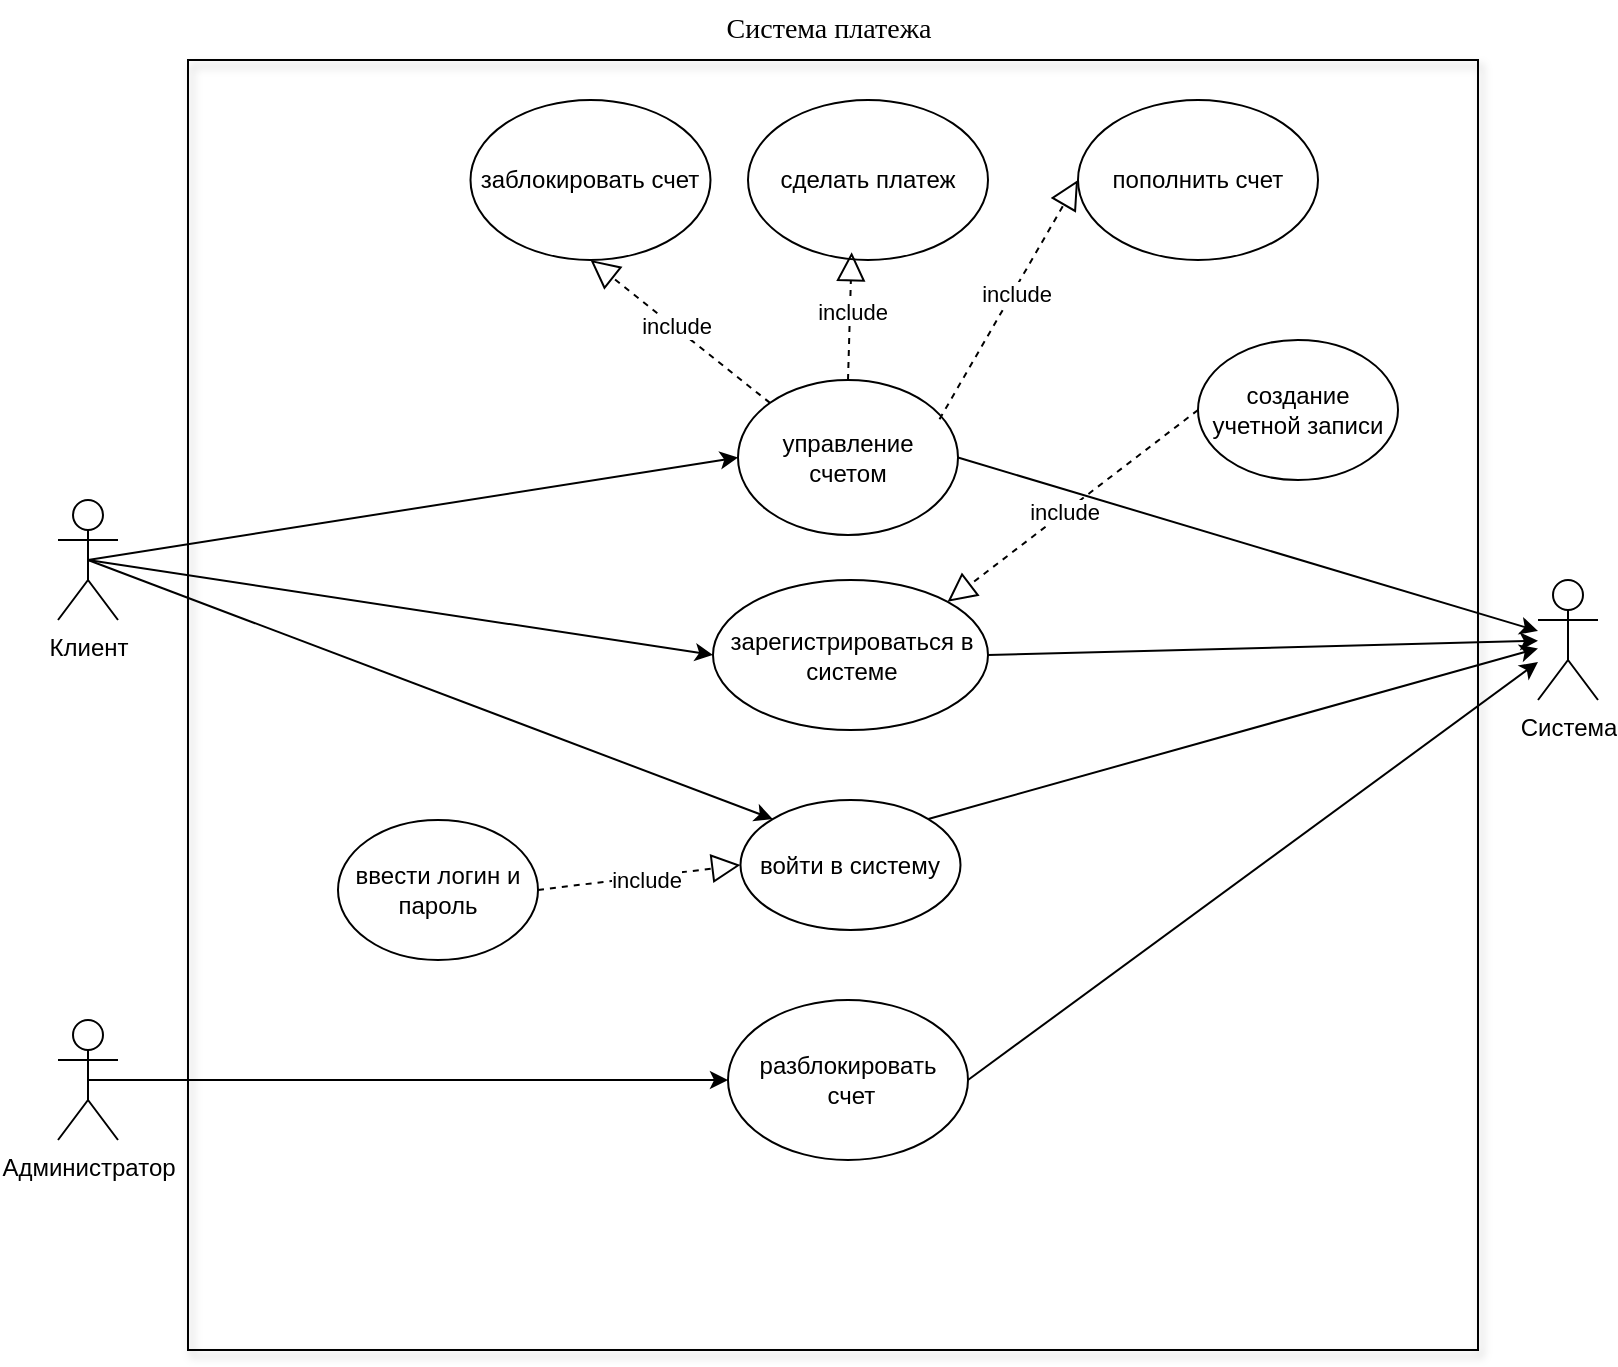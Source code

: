 <mxfile version="25.0.1" pages="5">
  <diagram id="S5jB3RNf4z_kN3XC4teQ" name="Диаграмма вариантов использования">
    <mxGraphModel dx="758" dy="463" grid="1" gridSize="10" guides="1" tooltips="1" connect="1" arrows="1" fold="1" page="1" pageScale="1" pageWidth="827" pageHeight="1169" math="0" shadow="0">
      <root>
        <mxCell id="0" />
        <mxCell id="1" parent="0" />
        <mxCell id="NE3zu6pSQS71SdSvgSr_-8" value="" style="whiteSpace=wrap;html=1;aspect=fixed;fillColor=none;shadow=1;" parent="1" vertex="1">
          <mxGeometry x="95" y="40" width="645" height="645" as="geometry" />
        </mxCell>
        <mxCell id="ySD_nAo9WdKDMx2WZL_W-29" value="Клиент" style="shape=umlActor;verticalLabelPosition=bottom;verticalAlign=top;html=1;outlineConnect=0;" parent="1" vertex="1">
          <mxGeometry x="30" y="260" width="30" height="60" as="geometry" />
        </mxCell>
        <mxCell id="ySD_nAo9WdKDMx2WZL_W-30" value="Администратор" style="shape=umlActor;verticalLabelPosition=bottom;verticalAlign=top;html=1;outlineConnect=0;" parent="1" vertex="1">
          <mxGeometry x="30" y="520" width="30" height="60" as="geometry" />
        </mxCell>
        <mxCell id="ySD_nAo9WdKDMx2WZL_W-32" value="управление &lt;br&gt;счетом" style="ellipse;whiteSpace=wrap;html=1;" parent="1" vertex="1">
          <mxGeometry x="370" y="200" width="110" height="77.5" as="geometry" />
        </mxCell>
        <mxCell id="ySD_nAo9WdKDMx2WZL_W-33" value="зарегистрироваться в системе" style="ellipse;whiteSpace=wrap;html=1;" parent="1" vertex="1">
          <mxGeometry x="357.5" y="300" width="137.5" height="75" as="geometry" />
        </mxCell>
        <mxCell id="ySD_nAo9WdKDMx2WZL_W-35" value="заблокировать счет" style="ellipse;whiteSpace=wrap;html=1;" parent="1" vertex="1">
          <mxGeometry x="236.25" y="60" width="120" height="80" as="geometry" />
        </mxCell>
        <mxCell id="ySD_nAo9WdKDMx2WZL_W-36" value="сделать платеж" style="ellipse;whiteSpace=wrap;html=1;" parent="1" vertex="1">
          <mxGeometry x="375" y="60" width="120" height="80" as="geometry" />
        </mxCell>
        <mxCell id="ySD_nAo9WdKDMx2WZL_W-37" value="пополнить счет" style="ellipse;whiteSpace=wrap;html=1;" parent="1" vertex="1">
          <mxGeometry x="540" y="60" width="120" height="80" as="geometry" />
        </mxCell>
        <mxCell id="ySD_nAo9WdKDMx2WZL_W-40" value="" style="endArrow=block;dashed=1;endFill=0;endSize=12;html=1;rounded=0;entryX=0;entryY=0.5;entryDx=0;entryDy=0;exitX=0.916;exitY=0.253;exitDx=0;exitDy=0;exitPerimeter=0;" parent="1" source="ySD_nAo9WdKDMx2WZL_W-32" target="ySD_nAo9WdKDMx2WZL_W-37" edge="1">
          <mxGeometry width="160" relative="1" as="geometry">
            <mxPoint x="160" y="470" as="sourcePoint" />
            <mxPoint x="265" y="472" as="targetPoint" />
          </mxGeometry>
        </mxCell>
        <mxCell id="ySD_nAo9WdKDMx2WZL_W-41" value="include" style="edgeLabel;html=1;align=center;verticalAlign=middle;resizable=0;points=[];" parent="ySD_nAo9WdKDMx2WZL_W-40" vertex="1" connectable="0">
          <mxGeometry x="0.067" y="-1" relative="1" as="geometry">
            <mxPoint as="offset" />
          </mxGeometry>
        </mxCell>
        <mxCell id="ySD_nAo9WdKDMx2WZL_W-44" value="" style="endArrow=block;dashed=1;endFill=0;endSize=12;html=1;rounded=0;entryX=0.5;entryY=1;entryDx=0;entryDy=0;exitX=0;exitY=0;exitDx=0;exitDy=0;" parent="1" source="ySD_nAo9WdKDMx2WZL_W-32" target="ySD_nAo9WdKDMx2WZL_W-35" edge="1">
          <mxGeometry width="160" relative="1" as="geometry">
            <mxPoint x="241" y="379" as="sourcePoint" />
            <mxPoint x="270" y="450" as="targetPoint" />
          </mxGeometry>
        </mxCell>
        <mxCell id="ySD_nAo9WdKDMx2WZL_W-45" value="include" style="edgeLabel;html=1;align=center;verticalAlign=middle;resizable=0;points=[];" parent="ySD_nAo9WdKDMx2WZL_W-44" vertex="1" connectable="0">
          <mxGeometry x="0.067" y="-1" relative="1" as="geometry">
            <mxPoint as="offset" />
          </mxGeometry>
        </mxCell>
        <mxCell id="ySD_nAo9WdKDMx2WZL_W-46" value="" style="endArrow=block;dashed=1;endFill=0;endSize=12;html=1;rounded=0;entryX=0.432;entryY=0.951;entryDx=0;entryDy=0;exitX=0.5;exitY=0;exitDx=0;exitDy=0;entryPerimeter=0;" parent="1" source="ySD_nAo9WdKDMx2WZL_W-32" target="ySD_nAo9WdKDMx2WZL_W-36" edge="1">
          <mxGeometry width="160" relative="1" as="geometry">
            <mxPoint x="251" y="389" as="sourcePoint" />
            <mxPoint x="280" y="460" as="targetPoint" />
          </mxGeometry>
        </mxCell>
        <mxCell id="ySD_nAo9WdKDMx2WZL_W-47" value="include" style="edgeLabel;html=1;align=center;verticalAlign=middle;resizable=0;points=[];" parent="ySD_nAo9WdKDMx2WZL_W-46" vertex="1" connectable="0">
          <mxGeometry x="0.067" y="-1" relative="1" as="geometry">
            <mxPoint as="offset" />
          </mxGeometry>
        </mxCell>
        <mxCell id="ySD_nAo9WdKDMx2WZL_W-52" value="разблокировать&lt;br&gt;&amp;nbsp;счет" style="ellipse;whiteSpace=wrap;html=1;" parent="1" vertex="1">
          <mxGeometry x="365" y="510" width="120" height="80" as="geometry" />
        </mxCell>
        <mxCell id="ySD_nAo9WdKDMx2WZL_W-54" value="" style="endArrow=classic;html=1;rounded=0;exitX=0.5;exitY=0.5;exitDx=0;exitDy=0;exitPerimeter=0;" parent="1" source="ySD_nAo9WdKDMx2WZL_W-30" edge="1" target="ySD_nAo9WdKDMx2WZL_W-52">
          <mxGeometry width="50" height="50" relative="1" as="geometry">
            <mxPoint x="241" y="585" as="sourcePoint" />
            <mxPoint x="200" y="550" as="targetPoint" />
          </mxGeometry>
        </mxCell>
        <mxCell id="TH_V3ctTeoLqo03o-e9a-1" value="ввести логин и пароль" style="ellipse;whiteSpace=wrap;html=1;" parent="1" vertex="1">
          <mxGeometry x="170" y="420" width="100" height="70" as="geometry" />
        </mxCell>
        <mxCell id="TH_V3ctTeoLqo03o-e9a-2" value="войти в систему" style="ellipse;whiteSpace=wrap;html=1;" parent="1" vertex="1">
          <mxGeometry x="371.25" y="410" width="110" height="65" as="geometry" />
        </mxCell>
        <mxCell id="TH_V3ctTeoLqo03o-e9a-4" value="" style="endArrow=classic;html=1;rounded=0;entryX=0;entryY=0;entryDx=0;entryDy=0;exitX=0.5;exitY=0.5;exitDx=0;exitDy=0;exitPerimeter=0;" parent="1" source="ySD_nAo9WdKDMx2WZL_W-29" target="TH_V3ctTeoLqo03o-e9a-2" edge="1">
          <mxGeometry width="50" height="50" relative="1" as="geometry">
            <mxPoint x="90" y="270" as="sourcePoint" />
            <mxPoint x="230" y="340" as="targetPoint" />
          </mxGeometry>
        </mxCell>
        <mxCell id="TH_V3ctTeoLqo03o-e9a-5" value="" style="endArrow=block;dashed=1;endFill=0;endSize=12;html=1;rounded=0;entryX=0;entryY=0.5;entryDx=0;entryDy=0;exitX=1;exitY=0.5;exitDx=0;exitDy=0;" parent="1" source="TH_V3ctTeoLqo03o-e9a-1" target="TH_V3ctTeoLqo03o-e9a-2" edge="1">
          <mxGeometry width="160" relative="1" as="geometry">
            <mxPoint x="278" y="355" as="sourcePoint" />
            <mxPoint x="374" y="400" as="targetPoint" />
          </mxGeometry>
        </mxCell>
        <mxCell id="TH_V3ctTeoLqo03o-e9a-6" value="include" style="edgeLabel;html=1;align=center;verticalAlign=middle;resizable=0;points=[];" parent="TH_V3ctTeoLqo03o-e9a-5" vertex="1" connectable="0">
          <mxGeometry x="0.067" y="-1" relative="1" as="geometry">
            <mxPoint as="offset" />
          </mxGeometry>
        </mxCell>
        <mxCell id="BvJopQ_EHUDISrUeUlF2-1" value="создание учетной записи" style="ellipse;whiteSpace=wrap;html=1;" parent="1" vertex="1">
          <mxGeometry x="600" y="180" width="100" height="70" as="geometry" />
        </mxCell>
        <mxCell id="BvJopQ_EHUDISrUeUlF2-4" value="" style="endArrow=block;dashed=1;endFill=0;endSize=12;html=1;rounded=0;entryX=1;entryY=0;entryDx=0;entryDy=0;exitX=0;exitY=0.5;exitDx=0;exitDy=0;" parent="1" source="BvJopQ_EHUDISrUeUlF2-1" target="ySD_nAo9WdKDMx2WZL_W-33" edge="1">
          <mxGeometry width="160" relative="1" as="geometry">
            <mxPoint x="59.25" y="145" as="sourcePoint" />
            <mxPoint x="46.25" y="75" as="targetPoint" />
          </mxGeometry>
        </mxCell>
        <mxCell id="BvJopQ_EHUDISrUeUlF2-5" value="include" style="edgeLabel;html=1;align=center;verticalAlign=middle;resizable=0;points=[];" parent="BvJopQ_EHUDISrUeUlF2-4" vertex="1" connectable="0">
          <mxGeometry x="0.067" y="-1" relative="1" as="geometry">
            <mxPoint as="offset" />
          </mxGeometry>
        </mxCell>
        <mxCell id="mtSP88YfW3_ZepdUthJt-8" value="&lt;font style=&quot;font-size: 14px;&quot; face=&quot;Times New Roman&quot;&gt;Система платежа&lt;/font&gt;" style="text;html=1;align=center;verticalAlign=middle;resizable=0;points=[];autosize=1;strokeColor=none;fillColor=none;" parent="1" vertex="1">
          <mxGeometry x="350" y="10" width="130" height="30" as="geometry" />
        </mxCell>
        <mxCell id="mtSP88YfW3_ZepdUthJt-9" value="" style="endArrow=classic;html=1;rounded=0;entryX=0;entryY=0.5;entryDx=0;entryDy=0;exitX=0.5;exitY=0.5;exitDx=0;exitDy=0;exitPerimeter=0;" parent="1" source="ySD_nAo9WdKDMx2WZL_W-29" target="ySD_nAo9WdKDMx2WZL_W-33" edge="1">
          <mxGeometry width="50" height="50" relative="1" as="geometry">
            <mxPoint x="100" y="280" as="sourcePoint" />
            <mxPoint x="260" y="325" as="targetPoint" />
          </mxGeometry>
        </mxCell>
        <mxCell id="mtSP88YfW3_ZepdUthJt-10" value="" style="endArrow=classic;html=1;rounded=0;entryX=0;entryY=0.5;entryDx=0;entryDy=0;exitX=0.5;exitY=0.5;exitDx=0;exitDy=0;exitPerimeter=0;" parent="1" source="ySD_nAo9WdKDMx2WZL_W-29" target="ySD_nAo9WdKDMx2WZL_W-32" edge="1">
          <mxGeometry width="50" height="50" relative="1" as="geometry">
            <mxPoint x="80" y="260" as="sourcePoint" />
            <mxPoint x="266" y="300" as="targetPoint" />
          </mxGeometry>
        </mxCell>
        <mxCell id="NE3zu6pSQS71SdSvgSr_-1" value="Система" style="shape=umlActor;verticalLabelPosition=bottom;verticalAlign=top;html=1;outlineConnect=0;" parent="1" vertex="1">
          <mxGeometry x="770" y="300" width="30" height="60" as="geometry" />
        </mxCell>
        <mxCell id="NE3zu6pSQS71SdSvgSr_-6" value="" style="endArrow=classic;html=1;rounded=0;exitX=1;exitY=0.5;exitDx=0;exitDy=0;" parent="1" source="ySD_nAo9WdKDMx2WZL_W-32" target="NE3zu6pSQS71SdSvgSr_-1" edge="1">
          <mxGeometry width="50" height="50" relative="1" as="geometry">
            <mxPoint x="55" y="249" as="sourcePoint" />
            <mxPoint x="380" y="249" as="targetPoint" />
          </mxGeometry>
        </mxCell>
        <mxCell id="NE3zu6pSQS71SdSvgSr_-7" value="" style="endArrow=classic;html=1;rounded=0;exitX=1;exitY=0.5;exitDx=0;exitDy=0;" parent="1" source="ySD_nAo9WdKDMx2WZL_W-33" target="NE3zu6pSQS71SdSvgSr_-1" edge="1">
          <mxGeometry width="50" height="50" relative="1" as="geometry">
            <mxPoint x="55" y="300" as="sourcePoint" />
            <mxPoint x="388" y="374" as="targetPoint" />
          </mxGeometry>
        </mxCell>
        <mxCell id="NE3zu6pSQS71SdSvgSr_-9" value="" style="endArrow=classic;html=1;rounded=0;exitX=1;exitY=0;exitDx=0;exitDy=0;" parent="1" source="TH_V3ctTeoLqo03o-e9a-2" target="NE3zu6pSQS71SdSvgSr_-1" edge="1">
          <mxGeometry width="50" height="50" relative="1" as="geometry">
            <mxPoint x="485" y="374" as="sourcePoint" />
            <mxPoint x="780" y="342" as="targetPoint" />
          </mxGeometry>
        </mxCell>
        <mxCell id="WjvAaNgjWjqc1MagvcUB-4" value="" style="endArrow=classic;html=1;rounded=0;exitX=1;exitY=0.5;exitDx=0;exitDy=0;" edge="1" parent="1" source="ySD_nAo9WdKDMx2WZL_W-52" target="NE3zu6pSQS71SdSvgSr_-1">
          <mxGeometry width="50" height="50" relative="1" as="geometry">
            <mxPoint x="460" y="510" as="sourcePoint" />
            <mxPoint x="675" y="510" as="targetPoint" />
          </mxGeometry>
        </mxCell>
      </root>
    </mxGraphModel>
  </diagram>
  <diagram id="C5RBs43oDa-KdzZeNtuy" name="Диаграмма классов">
    <mxGraphModel dx="910" dy="556" grid="1" gridSize="10" guides="1" tooltips="1" connect="1" arrows="1" fold="1" page="1" pageScale="1" pageWidth="827" pageHeight="1169" math="0" shadow="0">
      <root>
        <mxCell id="WIyWlLk6GJQsqaUBKTNV-0" />
        <mxCell id="WIyWlLk6GJQsqaUBKTNV-1" parent="WIyWlLk6GJQsqaUBKTNV-0" />
        <mxCell id="zkfFHV4jXpPFQw0GAbJ--17" value="Client" style="swimlane;fontStyle=0;align=center;verticalAlign=top;childLayout=stackLayout;horizontal=1;startSize=26;horizontalStack=0;resizeParent=1;resizeLast=0;collapsible=1;marginBottom=0;rounded=0;shadow=0;strokeWidth=1;" parent="WIyWlLk6GJQsqaUBKTNV-1" vertex="1">
          <mxGeometry x="40" y="450" width="160" height="150" as="geometry">
            <mxRectangle x="110" y="150" width="160" height="26" as="alternateBounds" />
          </mxGeometry>
        </mxCell>
        <mxCell id="zkfFHV4jXpPFQw0GAbJ--18" value="+name: string" style="text;align=left;verticalAlign=top;spacingLeft=4;spacingRight=4;overflow=hidden;rotatable=0;points=[[0,0.5],[1,0.5]];portConstraint=eastwest;" parent="zkfFHV4jXpPFQw0GAbJ--17" vertex="1">
          <mxGeometry y="26" width="160" height="26" as="geometry" />
        </mxCell>
        <mxCell id="QOVY-DRgs34qKNLpa5w6-10" value="&amp;nbsp;+credtCards: string" style="text;strokeColor=none;align=left;fillColor=none;html=1;verticalAlign=middle;whiteSpace=wrap;rounded=0;" parent="zkfFHV4jXpPFQw0GAbJ--17" vertex="1">
          <mxGeometry y="52" width="160" height="30" as="geometry" />
        </mxCell>
        <mxCell id="zkfFHV4jXpPFQw0GAbJ--23" value="" style="line;html=1;strokeWidth=1;align=left;verticalAlign=middle;spacingTop=-1;spacingLeft=3;spacingRight=3;rotatable=0;labelPosition=right;points=[];portConstraint=eastwest;" parent="zkfFHV4jXpPFQw0GAbJ--17" vertex="1">
          <mxGeometry y="82" width="160" height="8" as="geometry" />
        </mxCell>
        <mxCell id="QOVY-DRgs34qKNLpa5w6-11" value="+viewInfo(string login, string pasword)" style="text;strokeColor=none;align=left;fillColor=none;html=1;verticalAlign=middle;whiteSpace=wrap;rounded=0;" parent="zkfFHV4jXpPFQw0GAbJ--17" vertex="1">
          <mxGeometry y="90" width="160" height="30" as="geometry" />
        </mxCell>
        <mxCell id="QOVY-DRgs34qKNLpa5w6-12" value="+MakePayment(long account)" style="text;strokeColor=none;align=left;fillColor=none;html=1;verticalAlign=middle;whiteSpace=wrap;rounded=0;" parent="zkfFHV4jXpPFQw0GAbJ--17" vertex="1">
          <mxGeometry y="120" width="160" height="30" as="geometry" />
        </mxCell>
        <mxCell id="QOVY-DRgs34qKNLpa5w6-0" value="Account" style="swimlane;fontStyle=0;align=center;verticalAlign=top;childLayout=stackLayout;horizontal=1;startSize=26;horizontalStack=0;resizeParent=1;resizeLast=0;collapsible=1;marginBottom=0;rounded=0;shadow=0;strokeWidth=1;" parent="WIyWlLk6GJQsqaUBKTNV-1" vertex="1">
          <mxGeometry x="560" y="410" width="160" height="184" as="geometry">
            <mxRectangle x="550" y="140" width="160" height="26" as="alternateBounds" />
          </mxGeometry>
        </mxCell>
        <mxCell id="AaD7pAwFQAbo9yjy1rou-8" value="- balance: long" style="text;strokeColor=none;align=left;fillColor=none;html=1;verticalAlign=middle;whiteSpace=wrap;rounded=0;" parent="QOVY-DRgs34qKNLpa5w6-0" vertex="1">
          <mxGeometry y="26" width="160" height="30" as="geometry" />
        </mxCell>
        <mxCell id="AaD7pAwFQAbo9yjy1rou-9" value="- isActive: bool" style="text;strokeColor=none;align=left;fillColor=none;html=1;verticalAlign=middle;whiteSpace=wrap;rounded=0;" parent="QOVY-DRgs34qKNLpa5w6-0" vertex="1">
          <mxGeometry y="56" width="160" height="30" as="geometry" />
        </mxCell>
        <mxCell id="QOVY-DRgs34qKNLpa5w6-2" value="" style="line;html=1;strokeWidth=1;align=left;verticalAlign=middle;spacingTop=-1;spacingLeft=3;spacingRight=3;rotatable=0;labelPosition=right;points=[];portConstraint=eastwest;" parent="QOVY-DRgs34qKNLpa5w6-0" vertex="1">
          <mxGeometry y="86" width="160" height="8" as="geometry" />
        </mxCell>
        <mxCell id="AEa_0MZOYE8iyJacwJ1c-0" value="+ ReplenishAccount(ulong number)" style="text;strokeColor=none;align=left;fillColor=none;html=1;verticalAlign=middle;whiteSpace=wrap;rounded=0;" parent="QOVY-DRgs34qKNLpa5w6-0" vertex="1">
          <mxGeometry y="94" width="160" height="30" as="geometry" />
        </mxCell>
        <mxCell id="AEa_0MZOYE8iyJacwJ1c-1" value="+BlockAccount(ulong number)" style="text;strokeColor=none;align=left;fillColor=none;html=1;verticalAlign=middle;whiteSpace=wrap;rounded=0;" parent="QOVY-DRgs34qKNLpa5w6-0" vertex="1">
          <mxGeometry y="124" width="160" height="30" as="geometry" />
        </mxCell>
        <mxCell id="AEa_0MZOYE8iyJacwJ1c-2" value="+MakePayment(long account)" style="text;strokeColor=none;align=left;fillColor=none;html=1;verticalAlign=middle;whiteSpace=wrap;rounded=0;" parent="QOVY-DRgs34qKNLpa5w6-0" vertex="1">
          <mxGeometry y="154" width="160" height="30" as="geometry" />
        </mxCell>
        <mxCell id="QOVY-DRgs34qKNLpa5w6-13" value="User" style="swimlane;fontStyle=0;align=center;verticalAlign=top;childLayout=stackLayout;horizontal=1;startSize=26;horizontalStack=0;resizeParent=1;resizeLast=0;collapsible=1;marginBottom=0;rounded=0;shadow=0;strokeWidth=1;" parent="WIyWlLk6GJQsqaUBKTNV-1" vertex="1">
          <mxGeometry x="40" y="190" width="160" height="180" as="geometry">
            <mxRectangle x="110" y="150" width="160" height="26" as="alternateBounds" />
          </mxGeometry>
        </mxCell>
        <mxCell id="QOVY-DRgs34qKNLpa5w6-14" value="+login: string" style="text;align=left;verticalAlign=top;spacingLeft=4;spacingRight=4;overflow=hidden;rotatable=0;points=[[0,0.5],[1,0.5]];portConstraint=eastwest;" parent="QOVY-DRgs34qKNLpa5w6-13" vertex="1">
          <mxGeometry y="26" width="160" height="26" as="geometry" />
        </mxCell>
        <mxCell id="QOVY-DRgs34qKNLpa5w6-15" value="&amp;nbsp;+password: string" style="text;strokeColor=none;align=left;fillColor=none;html=1;verticalAlign=middle;whiteSpace=wrap;rounded=0;" parent="QOVY-DRgs34qKNLpa5w6-13" vertex="1">
          <mxGeometry y="52" width="160" height="30" as="geometry" />
        </mxCell>
        <mxCell id="QOVY-DRgs34qKNLpa5w6-20" value="&amp;nbsp;+role: string" style="text;strokeColor=none;align=left;fillColor=none;html=1;verticalAlign=middle;whiteSpace=wrap;rounded=0;" parent="QOVY-DRgs34qKNLpa5w6-13" vertex="1">
          <mxGeometry y="82" width="160" height="30" as="geometry" />
        </mxCell>
        <mxCell id="QOVY-DRgs34qKNLpa5w6-16" value="" style="line;html=1;strokeWidth=1;align=left;verticalAlign=middle;spacingTop=-1;spacingLeft=3;spacingRight=3;rotatable=0;labelPosition=right;points=[];portConstraint=eastwest;" parent="QOVY-DRgs34qKNLpa5w6-13" vertex="1">
          <mxGeometry y="112" width="160" height="8" as="geometry" />
        </mxCell>
        <mxCell id="QOVY-DRgs34qKNLpa5w6-17" value="&amp;nbsp;+EnterAccount(string login, string password)" style="text;strokeColor=none;align=left;fillColor=none;html=1;verticalAlign=middle;whiteSpace=wrap;rounded=0;" parent="QOVY-DRgs34qKNLpa5w6-13" vertex="1">
          <mxGeometry y="120" width="160" height="30" as="geometry" />
        </mxCell>
        <mxCell id="QOVY-DRgs34qKNLpa5w6-18" value="&amp;nbsp;+RegisterAcount()" style="text;strokeColor=none;align=left;fillColor=none;html=1;verticalAlign=middle;whiteSpace=wrap;rounded=0;" parent="QOVY-DRgs34qKNLpa5w6-13" vertex="1">
          <mxGeometry y="150" width="160" height="30" as="geometry" />
        </mxCell>
        <mxCell id="Rzq2fT4Rxd-otJUoYM_Y-0" value="CreditCard" style="swimlane;fontStyle=0;align=center;verticalAlign=top;childLayout=stackLayout;horizontal=1;startSize=26;horizontalStack=0;resizeParent=1;resizeLast=0;collapsible=1;marginBottom=0;rounded=0;shadow=0;strokeWidth=1;" parent="WIyWlLk6GJQsqaUBKTNV-1" vertex="1">
          <mxGeometry x="290" y="460" width="160" height="124" as="geometry">
            <mxRectangle x="550" y="140" width="160" height="26" as="alternateBounds" />
          </mxGeometry>
        </mxCell>
        <mxCell id="AaD7pAwFQAbo9yjy1rou-4" value="&amp;nbsp;+number: ulong" style="text;strokeColor=none;align=left;fillColor=none;html=1;verticalAlign=middle;whiteSpace=wrap;rounded=0;" parent="Rzq2fT4Rxd-otJUoYM_Y-0" vertex="1">
          <mxGeometry y="26" width="160" height="30" as="geometry" />
        </mxCell>
        <mxCell id="AaD7pAwFQAbo9yjy1rou-3" value="&amp;nbsp;+account: long" style="text;strokeColor=none;align=left;fillColor=none;html=1;verticalAlign=middle;whiteSpace=wrap;rounded=0;" parent="Rzq2fT4Rxd-otJUoYM_Y-0" vertex="1">
          <mxGeometry y="56" width="160" height="30" as="geometry" />
        </mxCell>
        <mxCell id="Rzq2fT4Rxd-otJUoYM_Y-2" value="" style="line;html=1;strokeWidth=1;align=left;verticalAlign=middle;spacingTop=-1;spacingLeft=3;spacingRight=3;rotatable=0;labelPosition=right;points=[];portConstraint=eastwest;" parent="Rzq2fT4Rxd-otJUoYM_Y-0" vertex="1">
          <mxGeometry y="86" width="160" height="8" as="geometry" />
        </mxCell>
        <mxCell id="e7eH6kICn-3Sl5_KWDg7-0" value="+ManageAccount()" style="text;strokeColor=none;align=center;fillColor=none;html=1;verticalAlign=middle;whiteSpace=wrap;rounded=0;" vertex="1" parent="Rzq2fT4Rxd-otJUoYM_Y-0">
          <mxGeometry y="94" width="160" height="30" as="geometry" />
        </mxCell>
        <mxCell id="cOvrLRhjnD9dxwfm_A5B-0" value="Admin" style="swimlane;fontStyle=0;align=center;verticalAlign=top;childLayout=stackLayout;horizontal=1;startSize=26;horizontalStack=0;resizeParent=1;resizeLast=0;collapsible=1;marginBottom=0;rounded=0;shadow=0;strokeWidth=1;" parent="WIyWlLk6GJQsqaUBKTNV-1" vertex="1">
          <mxGeometry x="290" y="210" width="160" height="100" as="geometry">
            <mxRectangle x="110" y="150" width="160" height="26" as="alternateBounds" />
          </mxGeometry>
        </mxCell>
        <mxCell id="cOvrLRhjnD9dxwfm_A5B-3" value="+ accessLevel: string" style="text;strokeColor=none;align=left;fillColor=none;html=1;verticalAlign=middle;whiteSpace=wrap;rounded=0;" parent="cOvrLRhjnD9dxwfm_A5B-0" vertex="1">
          <mxGeometry y="26" width="160" height="30" as="geometry" />
        </mxCell>
        <mxCell id="cOvrLRhjnD9dxwfm_A5B-4" value="" style="line;html=1;strokeWidth=1;align=left;verticalAlign=middle;spacingTop=-1;spacingLeft=3;spacingRight=3;rotatable=0;labelPosition=right;points=[];portConstraint=eastwest;" parent="cOvrLRhjnD9dxwfm_A5B-0" vertex="1">
          <mxGeometry y="56" width="160" height="8" as="geometry" />
        </mxCell>
        <mxCell id="cOvrLRhjnD9dxwfm_A5B-5" value="+UnblockAccount(ulong number)" style="text;strokeColor=none;align=left;fillColor=none;html=1;verticalAlign=middle;whiteSpace=wrap;rounded=0;" parent="cOvrLRhjnD9dxwfm_A5B-0" vertex="1">
          <mxGeometry y="64" width="160" height="30" as="geometry" />
        </mxCell>
        <mxCell id="AaD7pAwFQAbo9yjy1rou-6" value="" style="endArrow=classic;html=1;rounded=0;exitX=1;exitY=1;exitDx=0;exitDy=0;" parent="WIyWlLk6GJQsqaUBKTNV-1" source="AaD7pAwFQAbo9yjy1rou-4" edge="1">
          <mxGeometry width="50" height="50" relative="1" as="geometry">
            <mxPoint x="420" y="320" as="sourcePoint" />
            <mxPoint x="560" y="515" as="targetPoint" />
          </mxGeometry>
        </mxCell>
        <mxCell id="AaD7pAwFQAbo9yjy1rou-7" value="управление счетом" style="text;strokeColor=none;align=center;fillColor=none;html=1;verticalAlign=middle;whiteSpace=wrap;rounded=0;" parent="WIyWlLk6GJQsqaUBKTNV-1" vertex="1">
          <mxGeometry x="470" y="480" width="60" height="30" as="geometry" />
        </mxCell>
        <mxCell id="AEa_0MZOYE8iyJacwJ1c-3" value="" style="endArrow=block;html=1;rounded=0;entryX=0.5;entryY=1;entryDx=0;entryDy=0;exitX=0.5;exitY=0;exitDx=0;exitDy=0;endFill=0;" parent="WIyWlLk6GJQsqaUBKTNV-1" source="zkfFHV4jXpPFQw0GAbJ--17" target="QOVY-DRgs34qKNLpa5w6-18" edge="1">
          <mxGeometry width="50" height="50" relative="1" as="geometry">
            <mxPoint x="10" y="395" as="sourcePoint" />
            <mxPoint x="129.84" y="395.094" as="targetPoint" />
          </mxGeometry>
        </mxCell>
        <mxCell id="AEa_0MZOYE8iyJacwJ1c-4" value="" style="endArrow=block;html=1;rounded=0;exitX=0;exitY=1;exitDx=0;exitDy=0;endFill=0;" parent="WIyWlLk6GJQsqaUBKTNV-1" source="cOvrLRhjnD9dxwfm_A5B-3" edge="1">
          <mxGeometry width="50" height="50" relative="1" as="geometry">
            <mxPoint x="130" y="460" as="sourcePoint" />
            <mxPoint x="200" y="266" as="targetPoint" />
          </mxGeometry>
        </mxCell>
        <mxCell id="pJlkQLSmVW1HaXP9j_Ux-0" value="" style="endArrow=none;startArrow=diamondThin;endFill=0;startFill=0;html=1;verticalAlign=bottom;labelBackgroundColor=none;strokeWidth=1;startSize=8;endSize=8;rounded=0;exitX=1;exitY=0.25;exitDx=0;exitDy=0;entryX=0;entryY=0.75;entryDx=0;entryDy=0;" parent="WIyWlLk6GJQsqaUBKTNV-1" source="QOVY-DRgs34qKNLpa5w6-10" target="AaD7pAwFQAbo9yjy1rou-4" edge="1">
          <mxGeometry width="160" relative="1" as="geometry">
            <mxPoint x="270" y="410" as="sourcePoint" />
            <mxPoint x="430" y="410" as="targetPoint" />
          </mxGeometry>
        </mxCell>
        <mxCell id="pJlkQLSmVW1HaXP9j_Ux-1" value="" style="endArrow=none;startArrow=diamondThin;endFill=0;startFill=0;html=1;verticalAlign=bottom;labelBackgroundColor=none;strokeWidth=1;startSize=8;endSize=8;rounded=0;entryX=0.5;entryY=0;entryDx=0;entryDy=0;" parent="WIyWlLk6GJQsqaUBKTNV-1" target="QOVY-DRgs34qKNLpa5w6-0" edge="1">
          <mxGeometry width="160" relative="1" as="geometry">
            <mxPoint x="450" y="260" as="sourcePoint" />
            <mxPoint x="300" y="519" as="targetPoint" />
            <Array as="points">
              <mxPoint x="640" y="260" />
            </Array>
          </mxGeometry>
        </mxCell>
      </root>
    </mxGraphModel>
  </diagram>
  <diagram id="oyJqJ8_phW4u6keEcY2J" name="Диаграмма последовательности">
    <mxGraphModel dx="910" dy="-613" grid="1" gridSize="10" guides="1" tooltips="1" connect="1" arrows="1" fold="1" page="1" pageScale="1" pageWidth="827" pageHeight="1169" math="0" shadow="0">
      <root>
        <mxCell id="0" />
        <mxCell id="1" parent="0" />
        <mxCell id="6WuDmk_mm2I8P2yLLnKY-1" value="Клиент" style="rounded=1;whiteSpace=wrap;html=1;" parent="1" vertex="1">
          <mxGeometry x="90" y="1270" width="80" height="40" as="geometry" />
        </mxCell>
        <mxCell id="6WuDmk_mm2I8P2yLLnKY-3" value="" style="rounded=0;whiteSpace=wrap;html=1;rotation=90;" parent="1" vertex="1">
          <mxGeometry x="70" y="1440" width="120" height="10" as="geometry" />
        </mxCell>
        <mxCell id="6WuDmk_mm2I8P2yLLnKY-4" value="" style="endArrow=none;dashed=1;html=1;rounded=0;entryX=0.5;entryY=1;entryDx=0;entryDy=0;exitX=0;exitY=0.5;exitDx=0;exitDy=0;" parent="1" source="6WuDmk_mm2I8P2yLLnKY-3" target="6WuDmk_mm2I8P2yLLnKY-1" edge="1">
          <mxGeometry width="50" height="50" relative="1" as="geometry">
            <mxPoint x="40" y="1510" as="sourcePoint" />
            <mxPoint x="90" y="1460" as="targetPoint" />
          </mxGeometry>
        </mxCell>
        <mxCell id="6WuDmk_mm2I8P2yLLnKY-5" value="Система" style="rounded=1;whiteSpace=wrap;html=1;" parent="1" vertex="1">
          <mxGeometry x="290" y="1270" width="80" height="40" as="geometry" />
        </mxCell>
        <mxCell id="6WuDmk_mm2I8P2yLLnKY-6" value="" style="rounded=0;whiteSpace=wrap;html=1;rotation=90;" parent="1" vertex="1">
          <mxGeometry x="270" y="1440" width="120" height="10" as="geometry" />
        </mxCell>
        <mxCell id="6WuDmk_mm2I8P2yLLnKY-7" value="" style="endArrow=none;dashed=1;html=1;rounded=0;entryX=0.5;entryY=1;entryDx=0;entryDy=0;exitX=0;exitY=0.5;exitDx=0;exitDy=0;" parent="1" source="6WuDmk_mm2I8P2yLLnKY-6" target="6WuDmk_mm2I8P2yLLnKY-5" edge="1">
          <mxGeometry width="50" height="50" relative="1" as="geometry">
            <mxPoint x="240" y="1510" as="sourcePoint" />
            <mxPoint x="290" y="1460" as="targetPoint" />
          </mxGeometry>
        </mxCell>
        <mxCell id="6WuDmk_mm2I8P2yLLnKY-8" value="Счет" style="rounded=1;whiteSpace=wrap;html=1;" parent="1" vertex="1">
          <mxGeometry x="530" y="1270" width="80" height="40" as="geometry" />
        </mxCell>
        <mxCell id="6WuDmk_mm2I8P2yLLnKY-9" value="" style="rounded=0;whiteSpace=wrap;html=1;rotation=90;" parent="1" vertex="1">
          <mxGeometry x="510" y="1440" width="120" height="10" as="geometry" />
        </mxCell>
        <mxCell id="6WuDmk_mm2I8P2yLLnKY-10" value="" style="endArrow=none;dashed=1;html=1;rounded=0;entryX=0.5;entryY=1;entryDx=0;entryDy=0;exitX=0;exitY=0.5;exitDx=0;exitDy=0;" parent="1" source="6WuDmk_mm2I8P2yLLnKY-9" target="6WuDmk_mm2I8P2yLLnKY-8" edge="1">
          <mxGeometry width="50" height="50" relative="1" as="geometry">
            <mxPoint x="480" y="1510" as="sourcePoint" />
            <mxPoint x="530" y="1460" as="targetPoint" />
          </mxGeometry>
        </mxCell>
        <mxCell id="6WuDmk_mm2I8P2yLLnKY-11" value="" style="endArrow=classic;html=1;rounded=0;entryX=0;entryY=1;entryDx=0;entryDy=0;exitX=0;exitY=0;exitDx=0;exitDy=0;" parent="1" source="6WuDmk_mm2I8P2yLLnKY-3" target="6WuDmk_mm2I8P2yLLnKY-6" edge="1">
          <mxGeometry width="50" height="50" relative="1" as="geometry">
            <mxPoint x="170" y="1385" as="sourcePoint" />
            <mxPoint x="350" y="1460" as="targetPoint" />
          </mxGeometry>
        </mxCell>
        <mxCell id="6WuDmk_mm2I8P2yLLnKY-12" value="&lt;font style=&quot;font-size: 10px;&quot;&gt;Выбор счета для оплаты&lt;/font&gt;" style="text;strokeColor=none;align=center;fillColor=none;html=1;verticalAlign=middle;whiteSpace=wrap;rounded=0;" parent="1" vertex="1">
          <mxGeometry x="120" y="1360" width="160" height="30" as="geometry" />
        </mxCell>
        <mxCell id="6WuDmk_mm2I8P2yLLnKY-13" value="" style="endArrow=classic;html=1;rounded=0;entryX=0;entryY=1;entryDx=0;entryDy=0;exitX=0;exitY=0;exitDx=0;exitDy=0;" parent="1" source="6WuDmk_mm2I8P2yLLnKY-6" target="6WuDmk_mm2I8P2yLLnKY-9" edge="1">
          <mxGeometry width="50" height="50" relative="1" as="geometry">
            <mxPoint x="320" y="1470" as="sourcePoint" />
            <mxPoint x="370" y="1420" as="targetPoint" />
          </mxGeometry>
        </mxCell>
        <mxCell id="6WuDmk_mm2I8P2yLLnKY-14" value="&lt;font style=&quot;font-size: 10px;&quot;&gt;Проверить&amp;nbsp; доступность счета&lt;/font&gt;" style="text;strokeColor=none;align=center;fillColor=none;html=1;verticalAlign=middle;whiteSpace=wrap;rounded=0;" parent="1" vertex="1">
          <mxGeometry x="311" y="1360" width="206" height="30" as="geometry" />
        </mxCell>
        <mxCell id="6WuDmk_mm2I8P2yLLnKY-18" value="" style="endArrow=none;dashed=1;html=1;rounded=0;entryX=0.75;entryY=1;entryDx=0;entryDy=0;exitX=0.75;exitY=0;exitDx=0;exitDy=0;startArrow=open;startFill=0;" parent="1" source="6WuDmk_mm2I8P2yLLnKY-6" target="6WuDmk_mm2I8P2yLLnKY-9" edge="1">
          <mxGeometry width="50" height="50" relative="1" as="geometry">
            <mxPoint x="400" y="1490" as="sourcePoint" />
            <mxPoint x="450" y="1440" as="targetPoint" />
          </mxGeometry>
        </mxCell>
        <mxCell id="6WuDmk_mm2I8P2yLLnKY-19" value="&lt;font style=&quot;font-size: 10px;&quot;&gt;return статус счета&lt;/font&gt;" style="text;html=1;align=center;verticalAlign=middle;resizable=0;points=[];autosize=1;strokeColor=none;fillColor=none;" parent="1" vertex="1">
          <mxGeometry x="359" y="1450" width="110" height="30" as="geometry" />
        </mxCell>
        <mxCell id="6WuDmk_mm2I8P2yLLnKY-20" value="" style="endArrow=none;dashed=1;html=1;rounded=0;exitX=0.75;exitY=0;exitDx=0;exitDy=0;startArrow=open;startFill=0;entryX=0.75;entryY=1;entryDx=0;entryDy=0;" parent="1" source="6WuDmk_mm2I8P2yLLnKY-3" target="6WuDmk_mm2I8P2yLLnKY-6" edge="1">
          <mxGeometry width="50" height="50" relative="1" as="geometry">
            <mxPoint x="140" y="1479.47" as="sourcePoint" />
            <mxPoint x="320" y="1479.31" as="targetPoint" />
          </mxGeometry>
        </mxCell>
        <mxCell id="6WuDmk_mm2I8P2yLLnKY-21" value="&lt;font style=&quot;font-size: 10px;&quot;&gt;return&lt;/font&gt;" style="text;html=1;align=center;verticalAlign=middle;resizable=0;points=[];autosize=1;strokeColor=none;fillColor=none;" parent="1" vertex="1">
          <mxGeometry x="140" y="1450" width="50" height="30" as="geometry" />
        </mxCell>
        <mxCell id="6WuDmk_mm2I8P2yLLnKY-22" value="" style="endArrow=none;dashed=1;html=1;rounded=0;entryX=1;entryY=0.5;entryDx=0;entryDy=0;" parent="1" target="6WuDmk_mm2I8P2yLLnKY-3" edge="1">
          <mxGeometry width="50" height="50" relative="1" as="geometry">
            <mxPoint x="130" y="1600" as="sourcePoint" />
            <mxPoint x="130" y="1510" as="targetPoint" />
          </mxGeometry>
        </mxCell>
        <mxCell id="6WuDmk_mm2I8P2yLLnKY-23" value="" style="endArrow=none;dashed=1;html=1;rounded=0;" parent="1" edge="1">
          <mxGeometry width="50" height="50" relative="1" as="geometry">
            <mxPoint x="329.66" y="1590" as="sourcePoint" />
            <mxPoint x="330" y="1510" as="targetPoint" />
          </mxGeometry>
        </mxCell>
        <mxCell id="6WuDmk_mm2I8P2yLLnKY-27" value="" style="endArrow=none;dashed=1;html=1;rounded=0;" parent="1" edge="1">
          <mxGeometry width="50" height="50" relative="1" as="geometry">
            <mxPoint x="570" y="1600" as="sourcePoint" />
            <mxPoint x="570" y="1505" as="targetPoint" />
          </mxGeometry>
        </mxCell>
      </root>
    </mxGraphModel>
  </diagram>
  <diagram id="wR3DjN7yjX27wGXfm_Yy" name="Диаграмма деятельности">
    <mxGraphModel dx="1353" dy="654" grid="1" gridSize="10" guides="1" tooltips="1" connect="1" arrows="1" fold="1" page="1" pageScale="1" pageWidth="1169" pageHeight="827" math="0" shadow="0">
      <root>
        <mxCell id="0" />
        <mxCell id="1" parent="0" />
        <mxCell id="bUMWKrvggNeD-SPV3m3b-3" value="" style="ellipse;html=1;shape=startState;fillColor=#000000;strokeColor=#ff0000;" vertex="1" parent="1">
          <mxGeometry x="506.25" y="20" width="37.5" height="37.5" as="geometry" />
        </mxCell>
        <mxCell id="bUMWKrvggNeD-SPV3m3b-4" value="" style="edgeStyle=orthogonalEdgeStyle;html=1;verticalAlign=bottom;endArrow=open;endSize=8;strokeColor=#ff0000;rounded=0;entryX=0.5;entryY=0;entryDx=0;entryDy=0;" edge="1" parent="1" source="bUMWKrvggNeD-SPV3m3b-3" target="bUMWKrvggNeD-SPV3m3b-5">
          <mxGeometry relative="1" as="geometry">
            <mxPoint x="525" y="112.5" as="targetPoint" />
            <Array as="points" />
          </mxGeometry>
        </mxCell>
        <mxCell id="bUMWKrvggNeD-SPV3m3b-8" value="" style="edgeStyle=orthogonalEdgeStyle;rounded=0;orthogonalLoop=1;jettySize=auto;html=1;" edge="1" parent="1" source="bUMWKrvggNeD-SPV3m3b-5" target="bUMWKrvggNeD-SPV3m3b-7">
          <mxGeometry relative="1" as="geometry" />
        </mxCell>
        <mxCell id="bUMWKrvggNeD-SPV3m3b-5" value="Пользователь входит в систему" style="rounded=0;whiteSpace=wrap;html=1;" vertex="1" parent="1">
          <mxGeometry x="450" y="100" width="150" height="50" as="geometry" />
        </mxCell>
        <mxCell id="bUMWKrvggNeD-SPV3m3b-10" value="" style="edgeStyle=orthogonalEdgeStyle;rounded=0;orthogonalLoop=1;jettySize=auto;html=1;" edge="1" parent="1" source="bUMWKrvggNeD-SPV3m3b-7" target="bUMWKrvggNeD-SPV3m3b-9">
          <mxGeometry relative="1" as="geometry" />
        </mxCell>
        <mxCell id="bUMWKrvggNeD-SPV3m3b-7" value="Выбор объекта дя создания" style="rounded=0;whiteSpace=wrap;html=1;" vertex="1" parent="1">
          <mxGeometry x="450" y="190" width="150" height="50" as="geometry" />
        </mxCell>
        <mxCell id="bUMWKrvggNeD-SPV3m3b-12" value="" style="edgeStyle=orthogonalEdgeStyle;rounded=0;orthogonalLoop=1;jettySize=auto;html=1;" edge="1" parent="1" source="bUMWKrvggNeD-SPV3m3b-9" target="bUMWKrvggNeD-SPV3m3b-11">
          <mxGeometry relative="1" as="geometry" />
        </mxCell>
        <mxCell id="bUMWKrvggNeD-SPV3m3b-9" value="Ввод необходимых данных" style="rounded=0;whiteSpace=wrap;html=1;" vertex="1" parent="1">
          <mxGeometry x="450" y="280" width="150" height="50" as="geometry" />
        </mxCell>
        <mxCell id="bUMWKrvggNeD-SPV3m3b-11" value="Пользователь&amp;nbsp;&lt;span style=&quot;background-color: initial;&quot;&gt;ввел&lt;/span&gt;&lt;div&gt;&amp;nbsp;корректные&lt;/div&gt;&lt;div&gt;&amp;nbsp;данные?&lt;/div&gt;" style="rhombus;whiteSpace=wrap;html=1;fillColor=#ffffc0;strokeColor=#ff0000;" vertex="1" parent="1">
          <mxGeometry x="451.5" y="402.5" width="147" height="160" as="geometry" />
        </mxCell>
        <mxCell id="bUMWKrvggNeD-SPV3m3b-13" value="no&lt;div&gt;&lt;br&gt;&lt;/div&gt;" style="edgeStyle=orthogonalEdgeStyle;rounded=0;orthogonalLoop=1;jettySize=auto;html=1;entryX=0.5;entryY=1;entryDx=0;entryDy=0;" edge="1" parent="1" target="bUMWKrvggNeD-SPV3m3b-15">
          <mxGeometry x="-0.34" y="3" relative="1" as="geometry">
            <mxPoint x="598.5" y="482.5" as="sourcePoint" />
            <mxPoint x="730" y="322.5" as="targetPoint" />
            <Array as="points">
              <mxPoint x="735" y="482.5" />
            </Array>
            <mxPoint as="offset" />
          </mxGeometry>
        </mxCell>
        <mxCell id="bUMWKrvggNeD-SPV3m3b-14" value="&lt;div style=&quot;&quot;&gt;yes&lt;/div&gt;&lt;div style=&quot;&quot;&gt;&lt;br&gt;&lt;/div&gt;" style="edgeStyle=orthogonalEdgeStyle;rounded=0;orthogonalLoop=1;jettySize=auto;html=1;entryX=0.5;entryY=0;entryDx=0;entryDy=0;align=left;" edge="1" parent="1" target="bUMWKrvggNeD-SPV3m3b-17">
          <mxGeometry relative="1" as="geometry">
            <mxPoint x="327.5" y="532.5" as="targetPoint" />
            <mxPoint x="451.5" y="482.5" as="sourcePoint" />
            <mxPoint as="offset" />
          </mxGeometry>
        </mxCell>
        <mxCell id="bUMWKrvggNeD-SPV3m3b-15" value="Вывод сообщения об ошибке" style="rounded=0;whiteSpace=wrap;html=1;" vertex="1" parent="1">
          <mxGeometry x="660" y="352.5" width="150" height="50" as="geometry" />
        </mxCell>
        <mxCell id="bUMWKrvggNeD-SPV3m3b-16" value="" style="endArrow=classic;html=1;rounded=0;entryX=1;entryY=0.5;entryDx=0;entryDy=0;exitX=0.5;exitY=0;exitDx=0;exitDy=0;" edge="1" parent="1" source="bUMWKrvggNeD-SPV3m3b-15" target="bUMWKrvggNeD-SPV3m3b-9">
          <mxGeometry width="50" height="50" relative="1" as="geometry">
            <mxPoint x="590" y="442.5" as="sourcePoint" />
            <mxPoint x="640" y="392.5" as="targetPoint" />
            <Array as="points">
              <mxPoint x="735" y="305" />
            </Array>
          </mxGeometry>
        </mxCell>
        <mxCell id="bUMWKrvggNeD-SPV3m3b-19" value="" style="edgeStyle=orthogonalEdgeStyle;rounded=0;orthogonalLoop=1;jettySize=auto;html=1;" edge="1" parent="1" source="bUMWKrvggNeD-SPV3m3b-17" target="bUMWKrvggNeD-SPV3m3b-18">
          <mxGeometry relative="1" as="geometry" />
        </mxCell>
        <mxCell id="bUMWKrvggNeD-SPV3m3b-17" value="Добавление данных в систему" style="rounded=0;whiteSpace=wrap;html=1;" vertex="1" parent="1">
          <mxGeometry x="250" y="530" width="150" height="50" as="geometry" />
        </mxCell>
        <mxCell id="bUMWKrvggNeD-SPV3m3b-18" value="Система подтверждает добавление" style="rounded=0;whiteSpace=wrap;html=1;" vertex="1" parent="1">
          <mxGeometry x="250" y="622.5" width="150" height="50" as="geometry" />
        </mxCell>
        <mxCell id="bUMWKrvggNeD-SPV3m3b-20" value="" style="ellipse;html=1;shape=endState;fillColor=#000000;strokeColor=#ff0000;" vertex="1" parent="1">
          <mxGeometry x="310" y="712.5" width="30" height="30" as="geometry" />
        </mxCell>
        <mxCell id="bUMWKrvggNeD-SPV3m3b-21" value="" style="endArrow=classic;html=1;rounded=0;entryX=0.5;entryY=0;entryDx=0;entryDy=0;exitX=0.5;exitY=1;exitDx=0;exitDy=0;" edge="1" parent="1" source="bUMWKrvggNeD-SPV3m3b-18" target="bUMWKrvggNeD-SPV3m3b-20">
          <mxGeometry width="50" height="50" relative="1" as="geometry">
            <mxPoint x="460" y="712.5" as="sourcePoint" />
            <mxPoint x="510" y="662.5" as="targetPoint" />
          </mxGeometry>
        </mxCell>
      </root>
    </mxGraphModel>
  </diagram>
  <diagram id="vZMosXSsF223S3kTZHFk" name="Диаграмма компонентов">
    <mxGraphModel dx="1071" dy="-1827" grid="1" gridSize="10" guides="1" tooltips="1" connect="1" arrows="1" fold="1" page="1" pageScale="1" pageWidth="1169" pageHeight="827" math="0" shadow="0">
      <root>
        <mxCell id="0" />
        <mxCell id="1" parent="0" />
        <mxCell id="4IC8h7UvfNZDtYdBorUE-1" value="Клиент" style="html=1;dropTarget=0;whiteSpace=wrap;" parent="1" vertex="1">
          <mxGeometry x="140" y="2802.5" width="150" height="75" as="geometry" />
        </mxCell>
        <mxCell id="4IC8h7UvfNZDtYdBorUE-2" value="" style="shape=module;jettyWidth=8;jettyHeight=4;" parent="4IC8h7UvfNZDtYdBorUE-1" vertex="1">
          <mxGeometry x="1" width="20" height="20" relative="1" as="geometry">
            <mxPoint x="-27" y="7" as="offset" />
          </mxGeometry>
        </mxCell>
        <mxCell id="4IC8h7UvfNZDtYdBorUE-3" value="Кредитная карточка" style="html=1;dropTarget=0;whiteSpace=wrap;" parent="1" vertex="1">
          <mxGeometry x="350" y="2800" width="160" height="80" as="geometry" />
        </mxCell>
        <mxCell id="4IC8h7UvfNZDtYdBorUE-4" value="" style="shape=module;jettyWidth=8;jettyHeight=4;" parent="4IC8h7UvfNZDtYdBorUE-3" vertex="1">
          <mxGeometry x="1" width="20" height="20" relative="1" as="geometry">
            <mxPoint x="-27" y="7" as="offset" />
          </mxGeometry>
        </mxCell>
        <mxCell id="4IC8h7UvfNZDtYdBorUE-5" value="Счет" style="html=1;dropTarget=0;whiteSpace=wrap;" parent="1" vertex="1">
          <mxGeometry x="570" y="2710" width="160" height="80" as="geometry" />
        </mxCell>
        <mxCell id="4IC8h7UvfNZDtYdBorUE-6" value="" style="shape=module;jettyWidth=8;jettyHeight=4;" parent="4IC8h7UvfNZDtYdBorUE-5" vertex="1">
          <mxGeometry x="1" width="20" height="20" relative="1" as="geometry">
            <mxPoint x="-27" y="7" as="offset" />
          </mxGeometry>
        </mxCell>
        <mxCell id="4IC8h7UvfNZDtYdBorUE-7" value="Система" style="html=1;dropTarget=0;whiteSpace=wrap;" parent="1" vertex="1">
          <mxGeometry x="790" y="2710" width="160" height="80" as="geometry" />
        </mxCell>
        <mxCell id="4IC8h7UvfNZDtYdBorUE-8" value="" style="shape=module;jettyWidth=8;jettyHeight=4;" parent="4IC8h7UvfNZDtYdBorUE-7" vertex="1">
          <mxGeometry x="1" width="20" height="20" relative="1" as="geometry">
            <mxPoint x="-27" y="7" as="offset" />
          </mxGeometry>
        </mxCell>
        <mxCell id="4IC8h7UvfNZDtYdBorUE-9" value="Администратор" style="html=1;dropTarget=0;whiteSpace=wrap;" parent="1" vertex="1">
          <mxGeometry x="350" y="2640" width="160" height="80" as="geometry" />
        </mxCell>
        <mxCell id="4IC8h7UvfNZDtYdBorUE-10" value="" style="shape=module;jettyWidth=8;jettyHeight=4;" parent="4IC8h7UvfNZDtYdBorUE-9" vertex="1">
          <mxGeometry x="1" width="20" height="20" relative="1" as="geometry">
            <mxPoint x="-27" y="7" as="offset" />
          </mxGeometry>
        </mxCell>
        <mxCell id="4IC8h7UvfNZDtYdBorUE-13" value="" style="ellipse;whiteSpace=wrap;html=1;align=center;aspect=fixed;fillColor=none;strokeColor=none;resizable=0;perimeter=centerPerimeter;rotatable=0;allowArrows=0;points=[];outlineConnect=1;" parent="1" vertex="1">
          <mxGeometry x="615" y="2860" width="10" height="10" as="geometry" />
        </mxCell>
        <mxCell id="oLI3RIX80YQyF0aOfb6p-2" value="" style="endArrow=none;dashed=1;html=1;rounded=0;exitX=0;exitY=0.5;exitDx=0;exitDy=0;startArrow=open;startFill=0;entryX=1;entryY=0.5;entryDx=0;entryDy=0;" edge="1" parent="1" source="4IC8h7UvfNZDtYdBorUE-3" target="4IC8h7UvfNZDtYdBorUE-1">
          <mxGeometry width="50" height="50" relative="1" as="geometry">
            <mxPoint x="280" y="2880" as="sourcePoint" />
            <mxPoint x="310" y="2820" as="targetPoint" />
          </mxGeometry>
        </mxCell>
        <mxCell id="oLI3RIX80YQyF0aOfb6p-4" value="" style="endArrow=none;dashed=1;html=1;rounded=0;exitX=0;exitY=0.5;exitDx=0;exitDy=0;startArrow=open;startFill=0;entryX=1.009;entryY=0.381;entryDx=0;entryDy=0;entryPerimeter=0;" edge="1" parent="1" source="4IC8h7UvfNZDtYdBorUE-5" target="4IC8h7UvfNZDtYdBorUE-3">
          <mxGeometry width="50" height="50" relative="1" as="geometry">
            <mxPoint x="360" y="2855" as="sourcePoint" />
            <mxPoint x="280" y="2865" as="targetPoint" />
          </mxGeometry>
        </mxCell>
        <mxCell id="oLI3RIX80YQyF0aOfb6p-5" value="" style="endArrow=none;dashed=1;html=1;rounded=0;startArrow=open;startFill=0;entryX=1;entryY=0.5;entryDx=0;entryDy=0;" edge="1" parent="1" target="4IC8h7UvfNZDtYdBorUE-9">
          <mxGeometry width="50" height="50" relative="1" as="geometry">
            <mxPoint x="570" y="2730" as="sourcePoint" />
            <mxPoint x="542" y="2844" as="targetPoint" />
          </mxGeometry>
        </mxCell>
        <mxCell id="oLI3RIX80YQyF0aOfb6p-6" value="" style="endArrow=none;dashed=1;html=1;rounded=0;startArrow=open;startFill=0;exitX=0;exitY=0.5;exitDx=0;exitDy=0;" edge="1" parent="1" source="4IC8h7UvfNZDtYdBorUE-7" target="4IC8h7UvfNZDtYdBorUE-5">
          <mxGeometry width="50" height="50" relative="1" as="geometry">
            <mxPoint x="590" y="2750" as="sourcePoint" />
            <mxPoint x="540" y="2675" as="targetPoint" />
          </mxGeometry>
        </mxCell>
      </root>
    </mxGraphModel>
  </diagram>
</mxfile>
